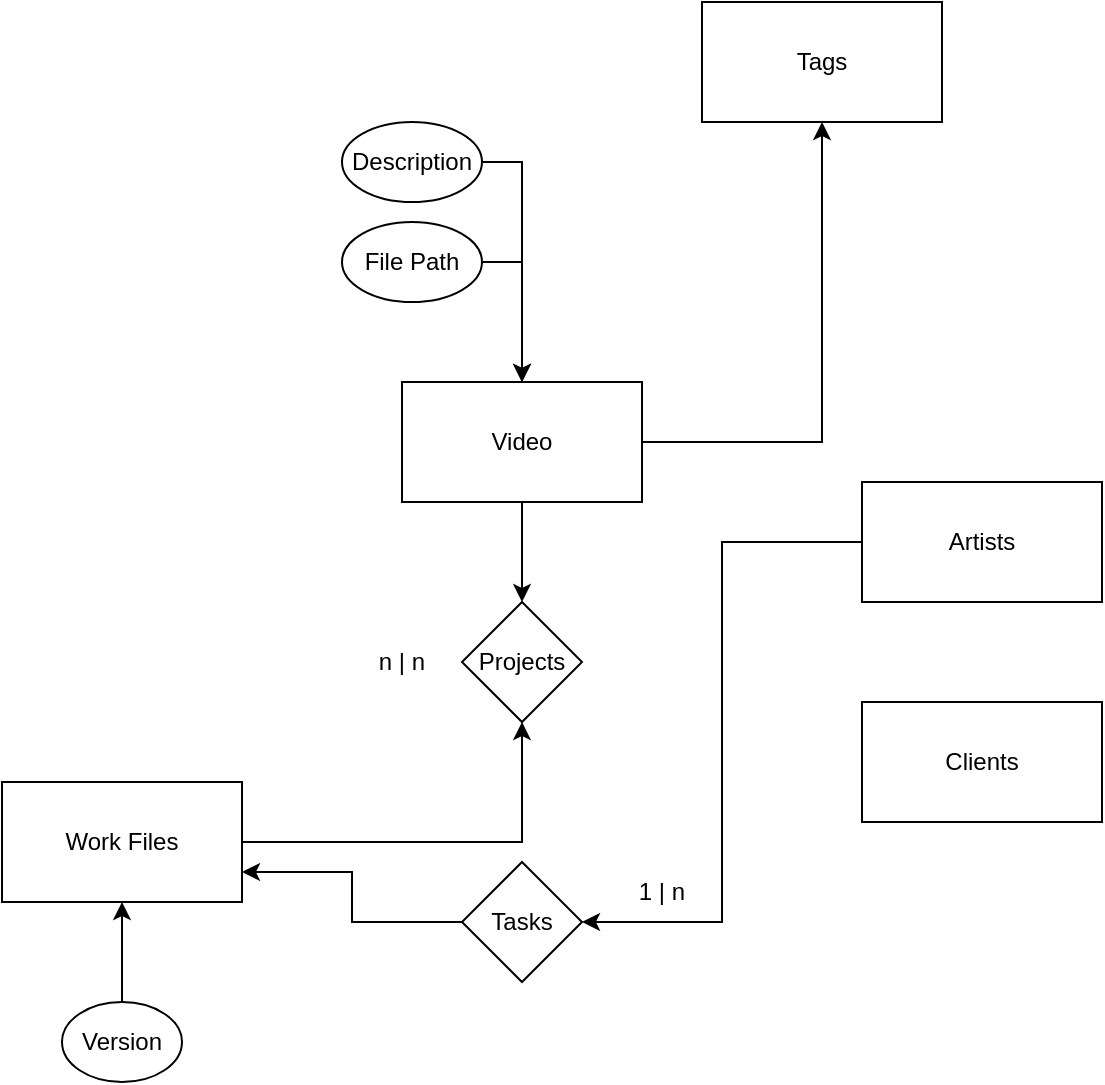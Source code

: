 <mxfile version="22.1.11" type="github">
  <diagram id="R2lEEEUBdFMjLlhIrx00" name="Page-1">
    <mxGraphModel dx="972" dy="574" grid="1" gridSize="10" guides="1" tooltips="1" connect="1" arrows="1" fold="1" page="1" pageScale="1" pageWidth="850" pageHeight="1100" math="0" shadow="0" extFonts="Permanent Marker^https://fonts.googleapis.com/css?family=Permanent+Marker">
      <root>
        <mxCell id="0" />
        <mxCell id="1" parent="0" />
        <mxCell id="AX1ZhCoacdU_LRVz7sSP-18" style="edgeStyle=orthogonalEdgeStyle;rounded=0;orthogonalLoop=1;jettySize=auto;html=1;entryX=0.5;entryY=1;entryDx=0;entryDy=0;" edge="1" parent="1" source="AX1ZhCoacdU_LRVz7sSP-3" target="AX1ZhCoacdU_LRVz7sSP-17">
          <mxGeometry relative="1" as="geometry" />
        </mxCell>
        <mxCell id="AX1ZhCoacdU_LRVz7sSP-21" style="edgeStyle=orthogonalEdgeStyle;rounded=0;orthogonalLoop=1;jettySize=auto;html=1;" edge="1" parent="1" source="AX1ZhCoacdU_LRVz7sSP-3" target="AX1ZhCoacdU_LRVz7sSP-19">
          <mxGeometry relative="1" as="geometry" />
        </mxCell>
        <mxCell id="AX1ZhCoacdU_LRVz7sSP-3" value="Video" style="rounded=0;whiteSpace=wrap;html=1;" vertex="1" parent="1">
          <mxGeometry x="250" y="470" width="120" height="60" as="geometry" />
        </mxCell>
        <mxCell id="AX1ZhCoacdU_LRVz7sSP-34" style="edgeStyle=orthogonalEdgeStyle;rounded=0;orthogonalLoop=1;jettySize=auto;html=1;entryX=1;entryY=0.5;entryDx=0;entryDy=0;" edge="1" parent="1" source="AX1ZhCoacdU_LRVz7sSP-5" target="AX1ZhCoacdU_LRVz7sSP-33">
          <mxGeometry relative="1" as="geometry" />
        </mxCell>
        <mxCell id="AX1ZhCoacdU_LRVz7sSP-5" value="Artists" style="rounded=0;whiteSpace=wrap;html=1;" vertex="1" parent="1">
          <mxGeometry x="480" y="520" width="120" height="60" as="geometry" />
        </mxCell>
        <mxCell id="AX1ZhCoacdU_LRVz7sSP-6" value="Clients" style="rounded=0;whiteSpace=wrap;html=1;" vertex="1" parent="1">
          <mxGeometry x="480" y="630" width="120" height="60" as="geometry" />
        </mxCell>
        <mxCell id="AX1ZhCoacdU_LRVz7sSP-9" style="edgeStyle=orthogonalEdgeStyle;rounded=0;orthogonalLoop=1;jettySize=auto;html=1;entryX=0.5;entryY=0;entryDx=0;entryDy=0;strokeColor=default;endArrow=none;endFill=0;startArrow=classic;startFill=1;" edge="1" parent="1" source="AX1ZhCoacdU_LRVz7sSP-7" target="AX1ZhCoacdU_LRVz7sSP-8">
          <mxGeometry relative="1" as="geometry" />
        </mxCell>
        <mxCell id="AX1ZhCoacdU_LRVz7sSP-20" style="edgeStyle=orthogonalEdgeStyle;rounded=0;orthogonalLoop=1;jettySize=auto;html=1;entryX=0.5;entryY=1;entryDx=0;entryDy=0;" edge="1" parent="1" source="AX1ZhCoacdU_LRVz7sSP-7" target="AX1ZhCoacdU_LRVz7sSP-19">
          <mxGeometry relative="1" as="geometry" />
        </mxCell>
        <mxCell id="AX1ZhCoacdU_LRVz7sSP-7" value="Work Files" style="rounded=0;whiteSpace=wrap;html=1;" vertex="1" parent="1">
          <mxGeometry x="50" y="670" width="120" height="60" as="geometry" />
        </mxCell>
        <mxCell id="AX1ZhCoacdU_LRVz7sSP-8" value="Version" style="ellipse;whiteSpace=wrap;html=1;" vertex="1" parent="1">
          <mxGeometry x="80" y="780" width="60" height="40" as="geometry" />
        </mxCell>
        <mxCell id="AX1ZhCoacdU_LRVz7sSP-38" style="edgeStyle=orthogonalEdgeStyle;rounded=0;orthogonalLoop=1;jettySize=auto;html=1;exitX=1;exitY=0.5;exitDx=0;exitDy=0;" edge="1" parent="1" source="AX1ZhCoacdU_LRVz7sSP-10" target="AX1ZhCoacdU_LRVz7sSP-3">
          <mxGeometry relative="1" as="geometry" />
        </mxCell>
        <mxCell id="AX1ZhCoacdU_LRVz7sSP-10" value="File Path" style="ellipse;whiteSpace=wrap;html=1;" vertex="1" parent="1">
          <mxGeometry x="220" y="390" width="70" height="40" as="geometry" />
        </mxCell>
        <mxCell id="AX1ZhCoacdU_LRVz7sSP-39" style="edgeStyle=orthogonalEdgeStyle;rounded=0;orthogonalLoop=1;jettySize=auto;html=1;exitX=1;exitY=0.5;exitDx=0;exitDy=0;" edge="1" parent="1" source="AX1ZhCoacdU_LRVz7sSP-14" target="AX1ZhCoacdU_LRVz7sSP-3">
          <mxGeometry relative="1" as="geometry" />
        </mxCell>
        <mxCell id="AX1ZhCoacdU_LRVz7sSP-14" value="Description" style="ellipse;whiteSpace=wrap;html=1;" vertex="1" parent="1">
          <mxGeometry x="220" y="340" width="70" height="40" as="geometry" />
        </mxCell>
        <mxCell id="AX1ZhCoacdU_LRVz7sSP-17" value="Tags" style="rounded=0;whiteSpace=wrap;html=1;" vertex="1" parent="1">
          <mxGeometry x="400" y="280" width="120" height="60" as="geometry" />
        </mxCell>
        <mxCell id="AX1ZhCoacdU_LRVz7sSP-19" value="Projects" style="rhombus;whiteSpace=wrap;html=1;" vertex="1" parent="1">
          <mxGeometry x="280" y="580" width="60" height="60" as="geometry" />
        </mxCell>
        <mxCell id="AX1ZhCoacdU_LRVz7sSP-31" value="n | n" style="text;strokeColor=none;align=center;fillColor=none;html=1;verticalAlign=middle;whiteSpace=wrap;rounded=0;" vertex="1" parent="1">
          <mxGeometry x="220" y="595" width="60" height="30" as="geometry" />
        </mxCell>
        <mxCell id="AX1ZhCoacdU_LRVz7sSP-35" style="edgeStyle=orthogonalEdgeStyle;rounded=0;orthogonalLoop=1;jettySize=auto;html=1;entryX=1;entryY=0.75;entryDx=0;entryDy=0;" edge="1" parent="1" source="AX1ZhCoacdU_LRVz7sSP-33" target="AX1ZhCoacdU_LRVz7sSP-7">
          <mxGeometry relative="1" as="geometry" />
        </mxCell>
        <mxCell id="AX1ZhCoacdU_LRVz7sSP-33" value="Tasks" style="rhombus;whiteSpace=wrap;html=1;" vertex="1" parent="1">
          <mxGeometry x="280" y="710" width="60" height="60" as="geometry" />
        </mxCell>
        <mxCell id="AX1ZhCoacdU_LRVz7sSP-37" value="1 | n" style="text;strokeColor=none;align=center;fillColor=none;html=1;verticalAlign=middle;whiteSpace=wrap;rounded=0;" vertex="1" parent="1">
          <mxGeometry x="350" y="710" width="60" height="30" as="geometry" />
        </mxCell>
      </root>
    </mxGraphModel>
  </diagram>
</mxfile>
